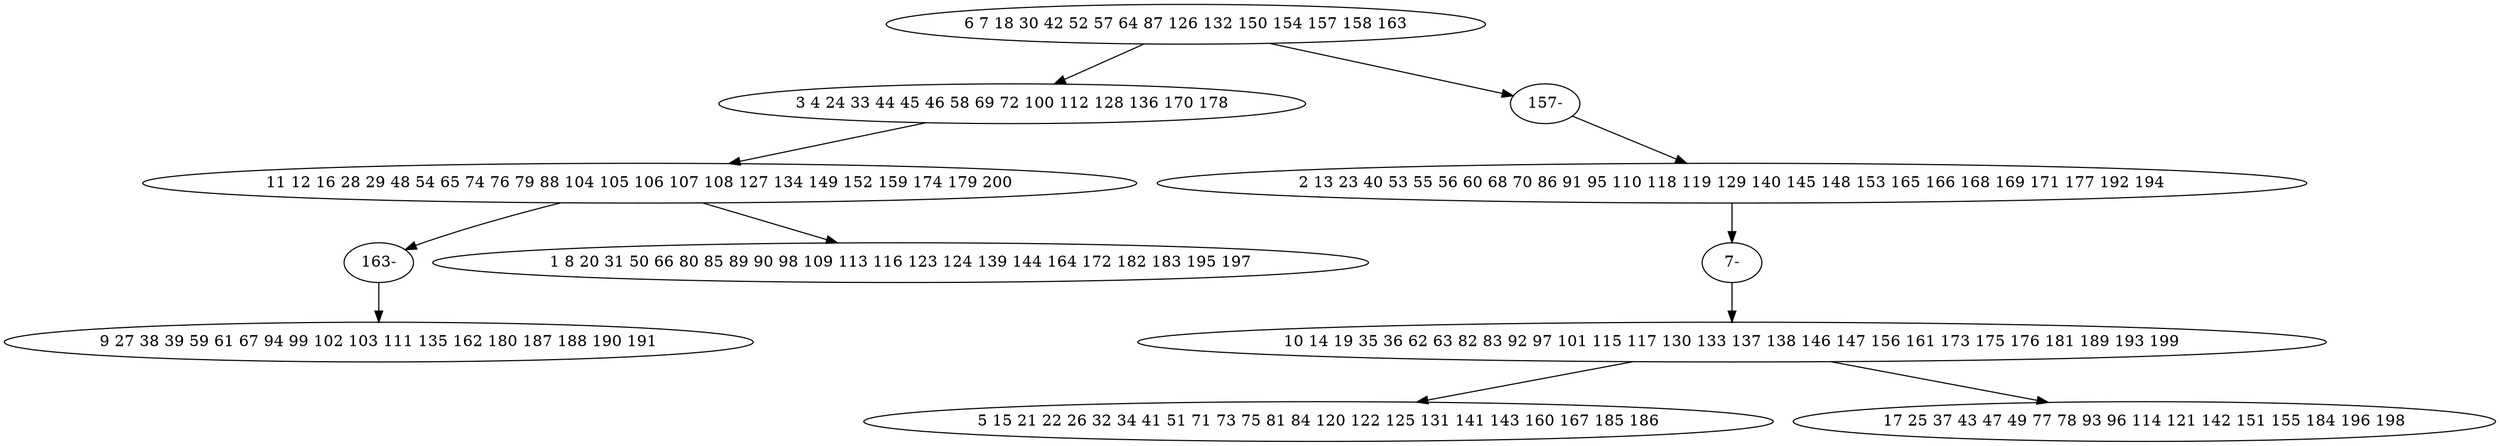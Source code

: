 digraph true_tree {
	"0" -> "1"
	"0" -> "10"
	"2" -> "9"
	"1" -> "4"
	"4" -> "11"
	"3" -> "6"
	"4" -> "7"
	"3" -> "8"
	"9" -> "3"
	"10" -> "2"
	"11" -> "5"
	"0" [label="6 7 18 30 42 52 57 64 87 126 132 150 154 157 158 163"];
	"1" [label="3 4 24 33 44 45 46 58 69 72 100 112 128 136 170 178"];
	"2" [label="2 13 23 40 53 55 56 60 68 70 86 91 95 110 118 119 129 140 145 148 153 165 166 168 169 171 177 192 194"];
	"3" [label="10 14 19 35 36 62 63 82 83 92 97 101 115 117 130 133 137 138 146 147 156 161 173 175 176 181 189 193 199"];
	"4" [label="11 12 16 28 29 48 54 65 74 76 79 88 104 105 106 107 108 127 134 149 152 159 174 179 200"];
	"5" [label="9 27 38 39 59 61 67 94 99 102 103 111 135 162 180 187 188 190 191"];
	"6" [label="5 15 21 22 26 32 34 41 51 71 73 75 81 84 120 122 125 131 141 143 160 167 185 186"];
	"7" [label="1 8 20 31 50 66 80 85 89 90 98 109 113 116 123 124 139 144 164 172 182 183 195 197"];
	"8" [label="17 25 37 43 47 49 77 78 93 96 114 121 142 151 155 184 196 198"];
	"9" [label="7-"];
	"10" [label="157-"];
	"11" [label="163-"];
}
